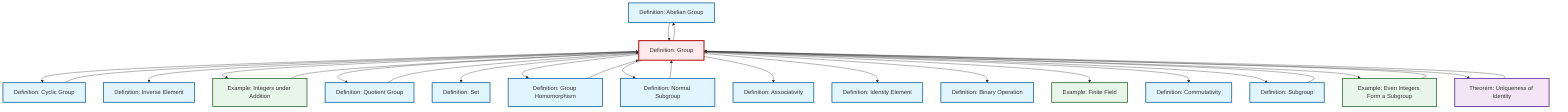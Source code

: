 graph TD
    classDef definition fill:#e1f5fe,stroke:#01579b,stroke-width:2px
    classDef theorem fill:#f3e5f5,stroke:#4a148c,stroke-width:2px
    classDef axiom fill:#fff3e0,stroke:#e65100,stroke-width:2px
    classDef example fill:#e8f5e9,stroke:#1b5e20,stroke-width:2px
    classDef current fill:#ffebee,stroke:#b71c1c,stroke-width:3px
    ex-finite-field["Example: Finite Field"]:::example
    def-abelian-group["Definition: Abelian Group"]:::definition
    def-cyclic-group["Definition: Cyclic Group"]:::definition
    def-set["Definition: Set"]:::definition
    def-quotient-group["Definition: Quotient Group"]:::definition
    thm-unique-identity["Theorem: Uniqueness of Identity"]:::theorem
    def-inverse-element["Definition: Inverse Element"]:::definition
    def-group["Definition: Group"]:::definition
    def-normal-subgroup["Definition: Normal Subgroup"]:::definition
    def-subgroup["Definition: Subgroup"]:::definition
    def-identity-element["Definition: Identity Element"]:::definition
    ex-integers-addition["Example: Integers under Addition"]:::example
    def-commutativity["Definition: Commutativity"]:::definition
    def-binary-operation["Definition: Binary Operation"]:::definition
    ex-even-integers-subgroup["Example: Even Integers Form a Subgroup"]:::example
    def-associativity["Definition: Associativity"]:::definition
    def-homomorphism["Definition: Group Homomorphism"]:::definition
    def-group --> def-cyclic-group
    def-group --> def-inverse-element
    def-group --> ex-integers-addition
    def-group --> def-quotient-group
    def-group --> def-set
    def-group --> def-homomorphism
    def-group --> def-abelian-group
    def-quotient-group --> def-group
    def-group --> def-normal-subgroup
    def-group --> def-associativity
    def-group --> def-identity-element
    def-normal-subgroup --> def-group
    def-group --> def-binary-operation
    def-group --> ex-finite-field
    def-abelian-group --> def-group
    def-group --> def-commutativity
    def-group --> def-subgroup
    def-group --> ex-even-integers-subgroup
    def-subgroup --> def-group
    ex-integers-addition --> def-group
    def-group --> thm-unique-identity
    def-cyclic-group --> def-group
    thm-unique-identity --> def-group
    ex-even-integers-subgroup --> def-group
    def-homomorphism --> def-group
    class def-group current